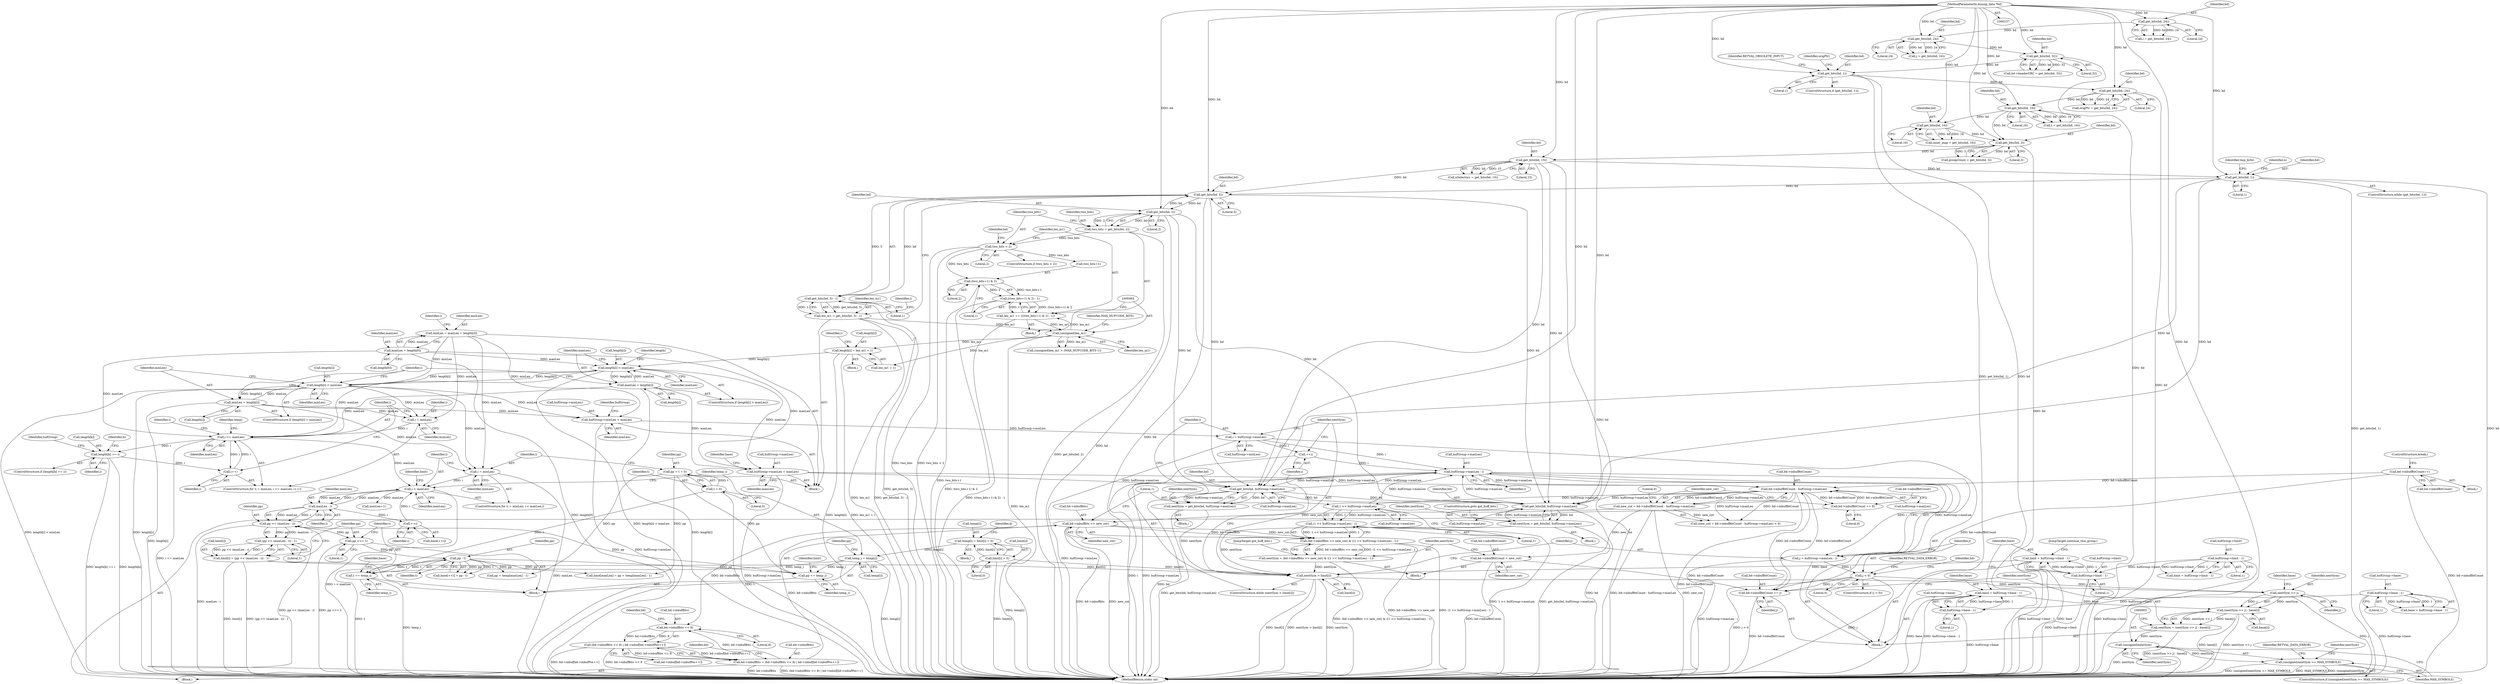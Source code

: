 digraph "0_busybox_0402cb32df015d9372578e3db27db47b33d5c7b0@pointer" {
"1000893" [label="(Call,(nextSym >> j) - base[i])"];
"1000894" [label="(Call,nextSym >> j)"];
"1000866" [label="(Call,nextSym > limit[i])"];
"1000799" [label="(Call,nextSym = get_bits(bd, hufGroup->maxLen))"];
"1000801" [label="(Call,get_bits(bd, hufGroup->maxLen))"];
"1000445" [label="(Call,get_bits(bd, 5))"];
"1000381" [label="(Call,get_bits(bd, 1))"];
"1000357" [label="(Call,get_bits(bd, 15))"];
"1000328" [label="(Call,get_bits(bd, 3))"];
"1000274" [label="(Call,get_bits(bd, 16))"];
"1000255" [label="(Call,get_bits(bd, 24))"];
"1000248" [label="(Call,get_bits(bd, 1))"];
"1000224" [label="(Call,get_bits(bd, 32))"];
"1000217" [label="(Call,get_bits(bd, 24))"];
"1000212" [label="(Call,get_bits(bd, 24))"];
"1000158" [label="(MethodParameterIn,bunzip_data *bd)"];
"1000289" [label="(Call,get_bits(bd, 16))"];
"1000474" [label="(Call,get_bits(bd, 2))"];
"1000855" [label="(Call,get_bits(bd, hufGroup->maxLen))"];
"1000555" [label="(Call,hufGroup->maxLen = maxLen)"];
"1000521" [label="(Call,length[i] > maxLen)"];
"1000496" [label="(Call,length[i] = len_m1 + 1)"];
"1000464" [label="(Call,(unsigned)len_m1)"];
"1000442" [label="(Call,len_m1 = get_bits(bd, 5) - 1)"];
"1000444" [label="(Call,get_bits(bd, 5) - 1)"];
"1000487" [label="(Call,len_m1 += (((two_bits+1) & 2) - 1))"];
"1000489" [label="(Call,((two_bits+1) & 2) - 1)"];
"1000490" [label="(Call,(two_bits+1) & 2)"];
"1000478" [label="(Call,two_bits < 2)"];
"1000472" [label="(Call,two_bits = get_bits(bd, 2))"];
"1000533" [label="(Call,length[i] < minLen)"];
"1000538" [label="(Call,minLen = length[i])"];
"1000503" [label="(Call,minLen = maxLen = length[0])"];
"1000505" [label="(Call,maxLen = length[0])"];
"1000526" [label="(Call,maxLen = length[i])"];
"1000875" [label="(Call,hufGroup->maxLen - i)"];
"1000844" [label="(Call,1 << hufGroup->maxLen)"];
"1000781" [label="(Call,bd->inbufBitCount - hufGroup->maxLen)"];
"1000482" [label="(Call,bd->inbufBitCount++)"];
"1000886" [label="(Call,bd->inbufBitCount += j)"];
"1000881" [label="(Call,j < 0)"];
"1000873" [label="(Call,j = hufGroup->maxLen - i)"];
"1000830" [label="(Call,bd->inbufBitCount = new_cnt)"];
"1000779" [label="(Call,new_cnt = bd->inbufBitCount - hufGroup->maxLen)"];
"1000825" [label="(Call,bd->inbufBitCount += 8)"];
"1000871" [label="(Call,++i)"];
"1000860" [label="(Call,i = hufGroup->minLen)"];
"1000550" [label="(Call,hufGroup->minLen = minLen)"];
"1000853" [label="(Call,nextSym = get_bits(bd, hufGroup->maxLen))"];
"1000835" [label="(Call,nextSym = (bd->inbufBits >> new_cnt) & ((1 << hufGroup->maxLen) - 1))"];
"1000837" [label="(Call,(bd->inbufBits >> new_cnt) & ((1 << hufGroup->maxLen) - 1))"];
"1000838" [label="(Call,bd->inbufBits >> new_cnt)"];
"1000807" [label="(Call,bd->inbufBits = (bd->inbufBits << 8) | bd->inbuf[bd->inbufPos++])"];
"1000811" [label="(Call,(bd->inbufBits << 8) | bd->inbuf[bd->inbufPos++])"];
"1000812" [label="(Call,bd->inbufBits << 8)"];
"1000843" [label="(Call,(1 << hufGroup->maxLen) - 1)"];
"1000765" [label="(Call,limit = hufGroup->limit - 1)"];
"1000767" [label="(Call,hufGroup->limit - 1)"];
"1000569" [label="(Call,hufGroup->limit - 1)"];
"1000657" [label="(Call,limit[i] = (pp << (maxLen - i)) - 1)"];
"1000661" [label="(Call,(pp << (maxLen - i)) - 1)"];
"1000662" [label="(Call,pp << (maxLen - i))"];
"1000654" [label="(Call,pp += temp_i)"];
"1000649" [label="(Call,temp_i = temp[i])"];
"1000588" [label="(Call,temp[i] = limit[i] = 0)"];
"1000592" [label="(Call,limit[i] = 0)"];
"1000679" [label="(Call,pp - t)"];
"1000668" [label="(Call,pp <<= 1)"];
"1000671" [label="(Call,t += temp_i)"];
"1000637" [label="(Call,t = 0)"];
"1000635" [label="(Call,pp = t = 0)"];
"1000664" [label="(Call,maxLen - i)"];
"1000644" [label="(Call,i < maxLen)"];
"1000677" [label="(Call,++i)"];
"1000641" [label="(Call,i = minLen)"];
"1000581" [label="(Call,i <= maxLen)"];
"1000578" [label="(Call,i = minLen)"];
"1000584" [label="(Call,i++)"];
"1000607" [label="(Call,length[k] == i)"];
"1000758" [label="(Call,base = hufGroup->base - 1)"];
"1000760" [label="(Call,hufGroup->base - 1)"];
"1000562" [label="(Call,hufGroup->base - 1)"];
"1000891" [label="(Call,nextSym = (nextSym >> j) - base[i])"];
"1000902" [label="(Call,(unsigned)nextSym)"];
"1000901" [label="(Call,(unsigned)nextSym >= MAX_SYMBOLS)"];
"1000641" [label="(Call,i = minLen)"];
"1000381" [label="(Call,get_bits(bd, 1))"];
"1000500" [label="(Call,len_m1 + 1)"];
"1000484" [label="(Identifier,bd)"];
"1000249" [label="(Identifier,bd)"];
"1000883" [label="(Literal,0)"];
"1000811" [label="(Call,(bd->inbufBits << 8) | bd->inbuf[bd->inbufPos++])"];
"1000778" [label="(Call,(new_cnt = bd->inbufBitCount - hufGroup->maxLen) < 0)"];
"1000272" [label="(Call,t = get_bits(bd, 16))"];
"1000767" [label="(Call,hufGroup->limit - 1)"];
"1000640" [label="(ControlStructure,for (i = minLen; i < maxLen;))"];
"1000900" [label="(ControlStructure,if ((unsigned)nextSym >= MAX_SYMBOLS))"];
"1000481" [label="(Block,)"];
"1000607" [label="(Call,length[k] == i)"];
"1000468" [label="(Identifier,MAX_HUFCODE_BITS)"];
"1000566" [label="(Literal,1)"];
"1000637" [label="(Call,t = 0)"];
"1000330" [label="(Literal,3)"];
"1000570" [label="(Call,hufGroup->limit)"];
"1000902" [label="(Call,(unsigned)nextSym)"];
"1000839" [label="(Call,bd->inbufBits)"];
"1000909" [label="(Identifier,nextSym)"];
"1000472" [label="(Call,two_bits = get_bits(bd, 2))"];
"1000845" [label="(Literal,1)"];
"1000672" [label="(Identifier,t)"];
"1000447" [label="(Literal,5)"];
"1000865" [label="(ControlStructure,while (nextSym > limit[i]))"];
"1000800" [label="(Identifier,nextSym)"];
"1000497" [label="(Call,length[i])"];
"1000478" [label="(Call,two_bits < 2)"];
"1000879" [label="(Identifier,i)"];
"1000782" [label="(Call,bd->inbufBitCount)"];
"1000812" [label="(Call,bd->inbufBits << 8)"];
"1000813" [label="(Call,bd->inbufBits)"];
"1000759" [label="(Identifier,base)"];
"1000875" [label="(Call,hufGroup->maxLen - i)"];
"1000257" [label="(Literal,24)"];
"1000785" [label="(Call,hufGroup->maxLen)"];
"1000886" [label="(Call,bd->inbufBitCount += j)"];
"1000850" [label="(JumpTarget,got_huff_bits:)"];
"1000658" [label="(Call,limit[i])"];
"1000458" [label="(Block,)"];
"1000880" [label="(ControlStructure,if (j < 0))"];
"1000861" [label="(Identifier,i)"];
"1000638" [label="(Identifier,t)"];
"1000394" [label="(Identifier,tmp_byte)"];
"1000846" [label="(Call,hufGroup->maxLen)"];
"1000646" [label="(Identifier,maxLen)"];
"1000276" [label="(Literal,16)"];
"1000486" [label="(ControlStructure,break;)"];
"1000831" [label="(Call,bd->inbufBitCount)"];
"1000905" [label="(Identifier,MAX_SYMBOLS)"];
"1000644" [label="(Call,i < maxLen)"];
"1000567" [label="(Call,limit = hufGroup->limit - 1)"];
"1000605" [label="(Identifier,k)"];
"1000560" [label="(Call,base = hufGroup->base - 1)"];
"1000212" [label="(Call,get_bits(bd, 24))"];
"1000328" [label="(Call,get_bits(bd, 3))"];
"1000586" [label="(Block,)"];
"1000217" [label="(Call,get_bits(bd, 24))"];
"1000668" [label="(Call,pp <<= 1)"];
"1000867" [label="(Identifier,nextSym)"];
"1000488" [label="(Identifier,len_m1)"];
"1000789" [label="(Block,)"];
"1000551" [label="(Call,hufGroup->minLen)"];
"1000684" [label="(Identifier,limit)"];
"1000696" [label="(Call,maxLen+1)"];
"1000615" [label="(Identifier,hufGroup)"];
"1000808" [label="(Call,bd->inbufBits)"];
"1000477" [label="(ControlStructure,if (two_bits < 2))"];
"1000213" [label="(Identifier,bd)"];
"1000825" [label="(Call,bd->inbufBitCount += 8)"];
"1000872" [label="(Identifier,i)"];
"1000579" [label="(Identifier,i)"];
"1000210" [label="(Call,i = get_bits(bd, 24))"];
"1000868" [label="(Call,limit[i])"];
"1000581" [label="(Call,i <= maxLen)"];
"1000893" [label="(Call,(nextSym >> j) - base[i])"];
"1000760" [label="(Call,hufGroup->base - 1)"];
"1000226" [label="(Literal,32)"];
"1000578" [label="(Call,i = minLen)"];
"1000661" [label="(Call,(pp << (maxLen - i)) - 1)"];
"1000555" [label="(Call,hufGroup->maxLen = maxLen)"];
"1000445" [label="(Call,get_bits(bd, 5))"];
"1000844" [label="(Call,1 << hufGroup->maxLen)"];
"1000779" [label="(Call,new_cnt = bd->inbufBitCount - hufGroup->maxLen)"];
"1000826" [label="(Call,bd->inbufBitCount)"];
"1000669" [label="(Identifier,pp)"];
"1000673" [label="(Identifier,temp_i)"];
"1000772" [label="(JumpTarget,continue_this_group:)"];
"1000520" [label="(ControlStructure,if (length[i] > maxLen))"];
"1000491" [label="(Call,two_bits+1)"];
"1000538" [label="(Call,minLen = length[i])"];
"1000674" [label="(Call,base[++i] = pp - t)"];
"1000650" [label="(Identifier,temp_i)"];
"1000891" [label="(Call,nextSym = (nextSym >> j) - base[i])"];
"1000838" [label="(Call,bd->inbufBits >> new_cnt)"];
"1000219" [label="(Literal,24)"];
"1000512" [label="(Identifier,i)"];
"1000801" [label="(Call,get_bits(bd, hufGroup->maxLen))"];
"1000657" [label="(Call,limit[i] = (pp << (maxLen - i)) - 1)"];
"1000275" [label="(Identifier,bd)"];
"1000670" [label="(Literal,1)"];
"1000475" [label="(Identifier,bd)"];
"1000252" [label="(Identifier,RETVAL_OBSOLETE_INPUT)"];
"1000274" [label="(Call,get_bits(bd, 16))"];
"1000442" [label="(Call,len_m1 = get_bits(bd, 5) - 1)"];
"1000608" [label="(Call,length[k])"];
"1000764" [label="(Literal,1)"];
"1000557" [label="(Identifier,hufGroup)"];
"1000798" [label="(Block,)"];
"1000220" [label="(Call,bd->headerCRC = get_bits(bd, 32))"];
"1000532" [label="(ControlStructure,if (length[i] < minLen))"];
"1000473" [label="(Identifier,two_bits)"];
"1000768" [label="(Call,hufGroup->limit)"];
"1000639" [label="(Literal,0)"];
"1000489" [label="(Call,((two_bits+1) & 2) - 1)"];
"1000827" [label="(Identifier,bd)"];
"1000582" [label="(Identifier,i)"];
"1000158" [label="(MethodParameterIn,bunzip_data *bd)"];
"1000463" [label="(Call,(unsigned)len_m1 > (MAX_HUFCODE_BITS-1))"];
"1000678" [label="(Identifier,i)"];
"1000214" [label="(Literal,24)"];
"1000662" [label="(Call,pp << (maxLen - i))"];
"1000593" [label="(Call,limit[i])"];
"1000474" [label="(Call,get_bits(bd, 2))"];
"1000255" [label="(Call,get_bits(bd, 24))"];
"1000256" [label="(Identifier,bd)"];
"1000802" [label="(Identifier,bd)"];
"1000460" [label="(Block,)"];
"1000771" [label="(Literal,1)"];
"1000250" [label="(Literal,1)"];
"1000507" [label="(Call,length[0])"];
"1000735" [label="(Block,)"];
"1000682" [label="(Call,limit[maxLen] = pp + temp[maxLen] - 1)"];
"1000666" [label="(Identifier,i)"];
"1000503" [label="(Call,minLen = maxLen = length[0])"];
"1000550" [label="(Call,hufGroup->minLen = minLen)"];
"1000775" [label="(Block,)"];
"1000885" [label="(Identifier,RETVAL_DATA_ERROR)"];
"1000834" [label="(Identifier,new_cnt)"];
"1000569" [label="(Call,hufGroup->limit - 1)"];
"1000635" [label="(Call,pp = t = 0)"];
"1000584" [label="(Call,i++)"];
"1000896" [label="(Identifier,j)"];
"1000483" [label="(Call,bd->inbufBitCount)"];
"1000654" [label="(Call,pp += temp_i)"];
"1000882" [label="(Identifier,j)"];
"1000656" [label="(Identifier,temp_i)"];
"1000781" [label="(Call,bd->inbufBitCount - hufGroup->maxLen)"];
"1000856" [label="(Identifier,bd)"];
"1000457" [label="(Identifier,i)"];
"1000563" [label="(Call,hufGroup->base)"];
"1000904" [label="(Identifier,nextSym)"];
"1000554" [label="(Identifier,minLen)"];
"1000583" [label="(Identifier,maxLen)"];
"1000537" [label="(Identifier,minLen)"];
"1000443" [label="(Identifier,len_m1)"];
"1001173" [label="(MethodReturn,static int)"];
"1000539" [label="(Identifier,minLen)"];
"1000387" [label="(Identifier,n)"];
"1000853" [label="(Call,nextSym = get_bits(bd, hufGroup->maxLen))"];
"1000504" [label="(Identifier,minLen)"];
"1000860" [label="(Call,i = hufGroup->minLen)"];
"1000843" [label="(Call,(1 << hufGroup->maxLen) - 1)"];
"1000829" [label="(Literal,8)"];
"1000559" [label="(Identifier,maxLen)"];
"1000466" [label="(Identifier,len_m1)"];
"1000873" [label="(Call,j = hufGroup->maxLen - i)"];
"1000253" [label="(Call,origPtr = get_bits(bd, 24))"];
"1000888" [label="(Identifier,bd)"];
"1000464" [label="(Call,(unsigned)len_m1)"];
"1000254" [label="(Identifier,origPtr)"];
"1000671" [label="(Call,t += temp_i)"];
"1000835" [label="(Call,nextSym = (bd->inbufBits >> new_cnt) & ((1 << hufGroup->maxLen) - 1))"];
"1000837" [label="(Call,(bd->inbufBits >> new_cnt) & ((1 << hufGroup->maxLen) - 1))"];
"1000383" [label="(Literal,1)"];
"1000898" [label="(Identifier,base)"];
"1000357" [label="(Call,get_bits(bd, 15))"];
"1000496" [label="(Call,length[i] = len_m1 + 1)"];
"1000645" [label="(Identifier,i)"];
"1000577" [label="(ControlStructure,for (i = minLen; i <= maxLen; i++))"];
"1000522" [label="(Call,length[i])"];
"1000382" [label="(Identifier,bd)"];
"1000495" [label="(Literal,1)"];
"1000494" [label="(Literal,2)"];
"1000819" [label="(Identifier,bd)"];
"1000287" [label="(Call,inner_map = get_bits(bd, 16))"];
"1000580" [label="(Identifier,minLen)"];
"1000665" [label="(Identifier,maxLen)"];
"1000907" [label="(Identifier,RETVAL_DATA_ERROR)"];
"1000326" [label="(Call,groupCount = get_bits(bd, 3))"];
"1000758" [label="(Call,base = hufGroup->base - 1)"];
"1000479" [label="(Identifier,two_bits)"];
"1000659" [label="(Identifier,limit)"];
"1000780" [label="(Identifier,new_cnt)"];
"1000642" [label="(Identifier,i)"];
"1000225" [label="(Identifier,bd)"];
"1000766" [label="(Identifier,limit)"];
"1000329" [label="(Identifier,bd)"];
"1000248" [label="(Call,get_bits(bd, 1))"];
"1000585" [label="(Identifier,i)"];
"1000562" [label="(Call,hufGroup->base - 1)"];
"1000849" [label="(Literal,1)"];
"1000289" [label="(Call,get_bits(bd, 16))"];
"1000487" [label="(Call,len_m1 += (((two_bits+1) & 2) - 1))"];
"1000892" [label="(Identifier,nextSym)"];
"1000664" [label="(Call,maxLen - i)"];
"1000380" [label="(ControlStructure,while (get_bits(bd, 1)))"];
"1000679" [label="(Call,pp - t)"];
"1000611" [label="(Identifier,i)"];
"1000876" [label="(Call,hufGroup->maxLen)"];
"1000451" [label="(Identifier,i)"];
"1000506" [label="(Identifier,maxLen)"];
"1000866" [label="(Call,nextSym > limit[i])"];
"1000476" [label="(Literal,2)"];
"1000490" [label="(Call,(two_bits+1) & 2)"];
"1000852" [label="(Block,)"];
"1000291" [label="(Literal,16)"];
"1000816" [label="(Literal,8)"];
"1000533" [label="(Call,length[i] < minLen)"];
"1000556" [label="(Call,hufGroup->maxLen)"];
"1000446" [label="(Identifier,bd)"];
"1000588" [label="(Call,temp[i] = limit[i] = 0)"];
"1000480" [label="(Literal,2)"];
"1000590" [label="(Identifier,temp)"];
"1000680" [label="(Identifier,pp)"];
"1000894" [label="(Call,nextSym >> j)"];
"1000526" [label="(Call,maxLen = length[i])"];
"1000681" [label="(Identifier,t)"];
"1000534" [label="(Call,length[i])"];
"1000895" [label="(Identifier,nextSym)"];
"1000855" [label="(Call,get_bits(bd, hufGroup->maxLen))"];
"1000871" [label="(Call,++i)"];
"1000667" [label="(Literal,1)"];
"1000528" [label="(Call,length[i])"];
"1000622" [label="(Identifier,i)"];
"1000359" [label="(Literal,15)"];
"1000518" [label="(Identifier,i)"];
"1000817" [label="(Call,bd->inbuf[bd->inbufPos++])"];
"1000881" [label="(Call,j < 0)"];
"1000527" [label="(Identifier,maxLen)"];
"1000874" [label="(Identifier,j)"];
"1000675" [label="(Call,base[++i])"];
"1000857" [label="(Call,hufGroup->maxLen)"];
"1000596" [label="(Literal,0)"];
"1000807" [label="(Call,bd->inbufBits = (bd->inbufBits << 8) | bd->inbuf[bd->inbufPos++])"];
"1000636" [label="(Identifier,pp)"];
"1000803" [label="(Call,hufGroup->maxLen)"];
"1000525" [label="(Identifier,maxLen)"];
"1000355" [label="(Call,nSelectors = get_bits(bd, 15))"];
"1000647" [label="(Block,)"];
"1000901" [label="(Call,(unsigned)nextSym >= MAX_SYMBOLS)"];
"1000655" [label="(Identifier,pp)"];
"1000290" [label="(Identifier,bd)"];
"1000606" [label="(ControlStructure,if (length[k] == i))"];
"1000651" [label="(Call,temp[i])"];
"1000573" [label="(Literal,1)"];
"1000663" [label="(Identifier,pp)"];
"1000589" [label="(Call,temp[i])"];
"1000806" [label="(ControlStructure,goto got_huff_bits;)"];
"1000448" [label="(Literal,1)"];
"1000788" [label="(Literal,0)"];
"1000643" [label="(Identifier,minLen)"];
"1000897" [label="(Call,base[i])"];
"1000862" [label="(Call,hufGroup->minLen)"];
"1000561" [label="(Identifier,base)"];
"1000540" [label="(Call,length[i])"];
"1000677" [label="(Call,++i)"];
"1000247" [label="(ControlStructure,if (get_bits(bd, 1)))"];
"1000521" [label="(Call,length[i] > maxLen)"];
"1000535" [label="(Identifier,length)"];
"1000842" [label="(Identifier,new_cnt)"];
"1000224" [label="(Call,get_bits(bd, 32))"];
"1000482" [label="(Call,bd->inbufBitCount++)"];
"1000799" [label="(Call,nextSym = get_bits(bd, hufGroup->maxLen))"];
"1000592" [label="(Call,limit[i] = 0)"];
"1000444" [label="(Call,get_bits(bd, 5) - 1)"];
"1000505" [label="(Call,maxLen = length[0])"];
"1000890" [label="(Identifier,j)"];
"1000599" [label="(Identifier,k)"];
"1000686" [label="(Call,pp + temp[maxLen] - 1)"];
"1000676" [label="(Identifier,base)"];
"1000830" [label="(Call,bd->inbufBitCount = new_cnt)"];
"1000218" [label="(Identifier,bd)"];
"1000435" [label="(Block,)"];
"1000761" [label="(Call,hufGroup->base)"];
"1000836" [label="(Identifier,nextSym)"];
"1000765" [label="(Call,limit = hufGroup->limit - 1)"];
"1000649" [label="(Call,temp_i = temp[i])"];
"1000358" [label="(Identifier,bd)"];
"1000887" [label="(Call,bd->inbufBitCount)"];
"1000215" [label="(Call,j = get_bits(bd, 24))"];
"1000854" [label="(Identifier,nextSym)"];
"1000893" -> "1000891"  [label="AST: "];
"1000893" -> "1000897"  [label="CFG: "];
"1000894" -> "1000893"  [label="AST: "];
"1000897" -> "1000893"  [label="AST: "];
"1000891" -> "1000893"  [label="CFG: "];
"1000893" -> "1001173"  [label="DDG: base[i]"];
"1000893" -> "1001173"  [label="DDG: nextSym >> j"];
"1000893" -> "1000891"  [label="DDG: nextSym >> j"];
"1000893" -> "1000891"  [label="DDG: base[i]"];
"1000894" -> "1000893"  [label="DDG: nextSym"];
"1000894" -> "1000893"  [label="DDG: j"];
"1000758" -> "1000893"  [label="DDG: base"];
"1000894" -> "1000896"  [label="CFG: "];
"1000895" -> "1000894"  [label="AST: "];
"1000896" -> "1000894"  [label="AST: "];
"1000898" -> "1000894"  [label="CFG: "];
"1000894" -> "1001173"  [label="DDG: j"];
"1000866" -> "1000894"  [label="DDG: nextSym"];
"1000881" -> "1000894"  [label="DDG: j"];
"1000866" -> "1000865"  [label="AST: "];
"1000866" -> "1000868"  [label="CFG: "];
"1000867" -> "1000866"  [label="AST: "];
"1000868" -> "1000866"  [label="AST: "];
"1000872" -> "1000866"  [label="CFG: "];
"1000874" -> "1000866"  [label="CFG: "];
"1000866" -> "1001173"  [label="DDG: nextSym > limit[i]"];
"1000866" -> "1001173"  [label="DDG: nextSym"];
"1000866" -> "1001173"  [label="DDG: limit[i]"];
"1000799" -> "1000866"  [label="DDG: nextSym"];
"1000853" -> "1000866"  [label="DDG: nextSym"];
"1000835" -> "1000866"  [label="DDG: nextSym"];
"1000765" -> "1000866"  [label="DDG: limit"];
"1000657" -> "1000866"  [label="DDG: limit[i]"];
"1000592" -> "1000866"  [label="DDG: limit[i]"];
"1000799" -> "1000798"  [label="AST: "];
"1000799" -> "1000801"  [label="CFG: "];
"1000800" -> "1000799"  [label="AST: "];
"1000801" -> "1000799"  [label="AST: "];
"1000806" -> "1000799"  [label="CFG: "];
"1000799" -> "1001173"  [label="DDG: get_bits(bd, hufGroup->maxLen)"];
"1000801" -> "1000799"  [label="DDG: bd"];
"1000801" -> "1000799"  [label="DDG: hufGroup->maxLen"];
"1000801" -> "1000803"  [label="CFG: "];
"1000802" -> "1000801"  [label="AST: "];
"1000803" -> "1000801"  [label="AST: "];
"1000801" -> "1001173"  [label="DDG: bd"];
"1000445" -> "1000801"  [label="DDG: bd"];
"1000381" -> "1000801"  [label="DDG: bd"];
"1000855" -> "1000801"  [label="DDG: bd"];
"1000474" -> "1000801"  [label="DDG: bd"];
"1000357" -> "1000801"  [label="DDG: bd"];
"1000158" -> "1000801"  [label="DDG: bd"];
"1000781" -> "1000801"  [label="DDG: hufGroup->maxLen"];
"1000801" -> "1000855"  [label="DDG: bd"];
"1000801" -> "1000875"  [label="DDG: hufGroup->maxLen"];
"1000445" -> "1000444"  [label="AST: "];
"1000445" -> "1000447"  [label="CFG: "];
"1000446" -> "1000445"  [label="AST: "];
"1000447" -> "1000445"  [label="AST: "];
"1000448" -> "1000445"  [label="CFG: "];
"1000445" -> "1001173"  [label="DDG: bd"];
"1000445" -> "1000444"  [label="DDG: bd"];
"1000445" -> "1000444"  [label="DDG: 5"];
"1000381" -> "1000445"  [label="DDG: bd"];
"1000474" -> "1000445"  [label="DDG: bd"];
"1000357" -> "1000445"  [label="DDG: bd"];
"1000158" -> "1000445"  [label="DDG: bd"];
"1000445" -> "1000474"  [label="DDG: bd"];
"1000445" -> "1000855"  [label="DDG: bd"];
"1000381" -> "1000380"  [label="AST: "];
"1000381" -> "1000383"  [label="CFG: "];
"1000382" -> "1000381"  [label="AST: "];
"1000383" -> "1000381"  [label="AST: "];
"1000387" -> "1000381"  [label="CFG: "];
"1000394" -> "1000381"  [label="CFG: "];
"1000381" -> "1001173"  [label="DDG: bd"];
"1000381" -> "1001173"  [label="DDG: get_bits(bd, 1)"];
"1000357" -> "1000381"  [label="DDG: bd"];
"1000158" -> "1000381"  [label="DDG: bd"];
"1000381" -> "1000855"  [label="DDG: bd"];
"1000357" -> "1000355"  [label="AST: "];
"1000357" -> "1000359"  [label="CFG: "];
"1000358" -> "1000357"  [label="AST: "];
"1000359" -> "1000357"  [label="AST: "];
"1000355" -> "1000357"  [label="CFG: "];
"1000357" -> "1001173"  [label="DDG: bd"];
"1000357" -> "1000355"  [label="DDG: bd"];
"1000357" -> "1000355"  [label="DDG: 15"];
"1000328" -> "1000357"  [label="DDG: bd"];
"1000158" -> "1000357"  [label="DDG: bd"];
"1000357" -> "1000855"  [label="DDG: bd"];
"1000328" -> "1000326"  [label="AST: "];
"1000328" -> "1000330"  [label="CFG: "];
"1000329" -> "1000328"  [label="AST: "];
"1000330" -> "1000328"  [label="AST: "];
"1000326" -> "1000328"  [label="CFG: "];
"1000328" -> "1001173"  [label="DDG: bd"];
"1000328" -> "1000326"  [label="DDG: bd"];
"1000328" -> "1000326"  [label="DDG: 3"];
"1000274" -> "1000328"  [label="DDG: bd"];
"1000289" -> "1000328"  [label="DDG: bd"];
"1000158" -> "1000328"  [label="DDG: bd"];
"1000274" -> "1000272"  [label="AST: "];
"1000274" -> "1000276"  [label="CFG: "];
"1000275" -> "1000274"  [label="AST: "];
"1000276" -> "1000274"  [label="AST: "];
"1000272" -> "1000274"  [label="CFG: "];
"1000274" -> "1000272"  [label="DDG: bd"];
"1000274" -> "1000272"  [label="DDG: 16"];
"1000255" -> "1000274"  [label="DDG: bd"];
"1000158" -> "1000274"  [label="DDG: bd"];
"1000274" -> "1000289"  [label="DDG: bd"];
"1000255" -> "1000253"  [label="AST: "];
"1000255" -> "1000257"  [label="CFG: "];
"1000256" -> "1000255"  [label="AST: "];
"1000257" -> "1000255"  [label="AST: "];
"1000253" -> "1000255"  [label="CFG: "];
"1000255" -> "1001173"  [label="DDG: bd"];
"1000255" -> "1000253"  [label="DDG: bd"];
"1000255" -> "1000253"  [label="DDG: 24"];
"1000248" -> "1000255"  [label="DDG: bd"];
"1000158" -> "1000255"  [label="DDG: bd"];
"1000248" -> "1000247"  [label="AST: "];
"1000248" -> "1000250"  [label="CFG: "];
"1000249" -> "1000248"  [label="AST: "];
"1000250" -> "1000248"  [label="AST: "];
"1000252" -> "1000248"  [label="CFG: "];
"1000254" -> "1000248"  [label="CFG: "];
"1000248" -> "1001173"  [label="DDG: get_bits(bd, 1)"];
"1000248" -> "1001173"  [label="DDG: bd"];
"1000224" -> "1000248"  [label="DDG: bd"];
"1000158" -> "1000248"  [label="DDG: bd"];
"1000224" -> "1000220"  [label="AST: "];
"1000224" -> "1000226"  [label="CFG: "];
"1000225" -> "1000224"  [label="AST: "];
"1000226" -> "1000224"  [label="AST: "];
"1000220" -> "1000224"  [label="CFG: "];
"1000224" -> "1001173"  [label="DDG: bd"];
"1000224" -> "1000220"  [label="DDG: bd"];
"1000224" -> "1000220"  [label="DDG: 32"];
"1000217" -> "1000224"  [label="DDG: bd"];
"1000158" -> "1000224"  [label="DDG: bd"];
"1000217" -> "1000215"  [label="AST: "];
"1000217" -> "1000219"  [label="CFG: "];
"1000218" -> "1000217"  [label="AST: "];
"1000219" -> "1000217"  [label="AST: "];
"1000215" -> "1000217"  [label="CFG: "];
"1000217" -> "1000215"  [label="DDG: bd"];
"1000217" -> "1000215"  [label="DDG: 24"];
"1000212" -> "1000217"  [label="DDG: bd"];
"1000158" -> "1000217"  [label="DDG: bd"];
"1000212" -> "1000210"  [label="AST: "];
"1000212" -> "1000214"  [label="CFG: "];
"1000213" -> "1000212"  [label="AST: "];
"1000214" -> "1000212"  [label="AST: "];
"1000210" -> "1000212"  [label="CFG: "];
"1000212" -> "1000210"  [label="DDG: bd"];
"1000212" -> "1000210"  [label="DDG: 24"];
"1000158" -> "1000212"  [label="DDG: bd"];
"1000158" -> "1000157"  [label="AST: "];
"1000158" -> "1001173"  [label="DDG: bd"];
"1000158" -> "1000289"  [label="DDG: bd"];
"1000158" -> "1000474"  [label="DDG: bd"];
"1000158" -> "1000855"  [label="DDG: bd"];
"1000289" -> "1000287"  [label="AST: "];
"1000289" -> "1000291"  [label="CFG: "];
"1000290" -> "1000289"  [label="AST: "];
"1000291" -> "1000289"  [label="AST: "];
"1000287" -> "1000289"  [label="CFG: "];
"1000289" -> "1000287"  [label="DDG: bd"];
"1000289" -> "1000287"  [label="DDG: 16"];
"1000474" -> "1000472"  [label="AST: "];
"1000474" -> "1000476"  [label="CFG: "];
"1000475" -> "1000474"  [label="AST: "];
"1000476" -> "1000474"  [label="AST: "];
"1000472" -> "1000474"  [label="CFG: "];
"1000474" -> "1001173"  [label="DDG: bd"];
"1000474" -> "1000472"  [label="DDG: bd"];
"1000474" -> "1000472"  [label="DDG: 2"];
"1000474" -> "1000855"  [label="DDG: bd"];
"1000855" -> "1000853"  [label="AST: "];
"1000855" -> "1000857"  [label="CFG: "];
"1000856" -> "1000855"  [label="AST: "];
"1000857" -> "1000855"  [label="AST: "];
"1000853" -> "1000855"  [label="CFG: "];
"1000855" -> "1001173"  [label="DDG: bd"];
"1000855" -> "1000853"  [label="DDG: bd"];
"1000855" -> "1000853"  [label="DDG: hufGroup->maxLen"];
"1000555" -> "1000855"  [label="DDG: hufGroup->maxLen"];
"1000875" -> "1000855"  [label="DDG: hufGroup->maxLen"];
"1000855" -> "1000875"  [label="DDG: hufGroup->maxLen"];
"1000555" -> "1000435"  [label="AST: "];
"1000555" -> "1000559"  [label="CFG: "];
"1000556" -> "1000555"  [label="AST: "];
"1000559" -> "1000555"  [label="AST: "];
"1000561" -> "1000555"  [label="CFG: "];
"1000555" -> "1001173"  [label="DDG: hufGroup->maxLen"];
"1000521" -> "1000555"  [label="DDG: maxLen"];
"1000505" -> "1000555"  [label="DDG: maxLen"];
"1000526" -> "1000555"  [label="DDG: maxLen"];
"1000555" -> "1000781"  [label="DDG: hufGroup->maxLen"];
"1000521" -> "1000520"  [label="AST: "];
"1000521" -> "1000525"  [label="CFG: "];
"1000522" -> "1000521"  [label="AST: "];
"1000525" -> "1000521"  [label="AST: "];
"1000527" -> "1000521"  [label="CFG: "];
"1000535" -> "1000521"  [label="CFG: "];
"1000521" -> "1001173"  [label="DDG: length[i] > maxLen"];
"1000496" -> "1000521"  [label="DDG: length[i]"];
"1000533" -> "1000521"  [label="DDG: length[i]"];
"1000505" -> "1000521"  [label="DDG: maxLen"];
"1000526" -> "1000521"  [label="DDG: maxLen"];
"1000521" -> "1000526"  [label="DDG: length[i]"];
"1000521" -> "1000533"  [label="DDG: length[i]"];
"1000521" -> "1000581"  [label="DDG: maxLen"];
"1000496" -> "1000458"  [label="AST: "];
"1000496" -> "1000500"  [label="CFG: "];
"1000497" -> "1000496"  [label="AST: "];
"1000500" -> "1000496"  [label="AST: "];
"1000457" -> "1000496"  [label="CFG: "];
"1000496" -> "1001173"  [label="DDG: length[i]"];
"1000496" -> "1001173"  [label="DDG: len_m1 + 1"];
"1000464" -> "1000496"  [label="DDG: len_m1"];
"1000464" -> "1000463"  [label="AST: "];
"1000464" -> "1000466"  [label="CFG: "];
"1000465" -> "1000464"  [label="AST: "];
"1000466" -> "1000464"  [label="AST: "];
"1000468" -> "1000464"  [label="CFG: "];
"1000464" -> "1001173"  [label="DDG: len_m1"];
"1000464" -> "1000463"  [label="DDG: len_m1"];
"1000442" -> "1000464"  [label="DDG: len_m1"];
"1000487" -> "1000464"  [label="DDG: len_m1"];
"1000464" -> "1000487"  [label="DDG: len_m1"];
"1000464" -> "1000500"  [label="DDG: len_m1"];
"1000442" -> "1000435"  [label="AST: "];
"1000442" -> "1000444"  [label="CFG: "];
"1000443" -> "1000442"  [label="AST: "];
"1000444" -> "1000442"  [label="AST: "];
"1000451" -> "1000442"  [label="CFG: "];
"1000442" -> "1001173"  [label="DDG: len_m1"];
"1000442" -> "1001173"  [label="DDG: get_bits(bd, 5) - 1"];
"1000444" -> "1000442"  [label="DDG: get_bits(bd, 5)"];
"1000444" -> "1000442"  [label="DDG: 1"];
"1000444" -> "1000448"  [label="CFG: "];
"1000448" -> "1000444"  [label="AST: "];
"1000444" -> "1001173"  [label="DDG: get_bits(bd, 5)"];
"1000487" -> "1000460"  [label="AST: "];
"1000487" -> "1000489"  [label="CFG: "];
"1000488" -> "1000487"  [label="AST: "];
"1000489" -> "1000487"  [label="AST: "];
"1000465" -> "1000487"  [label="CFG: "];
"1000487" -> "1001173"  [label="DDG: ((two_bits+1) & 2) - 1"];
"1000489" -> "1000487"  [label="DDG: (two_bits+1) & 2"];
"1000489" -> "1000487"  [label="DDG: 1"];
"1000489" -> "1000495"  [label="CFG: "];
"1000490" -> "1000489"  [label="AST: "];
"1000495" -> "1000489"  [label="AST: "];
"1000489" -> "1001173"  [label="DDG: (two_bits+1) & 2"];
"1000490" -> "1000489"  [label="DDG: two_bits+1"];
"1000490" -> "1000489"  [label="DDG: 2"];
"1000490" -> "1000494"  [label="CFG: "];
"1000491" -> "1000490"  [label="AST: "];
"1000494" -> "1000490"  [label="AST: "];
"1000495" -> "1000490"  [label="CFG: "];
"1000490" -> "1001173"  [label="DDG: two_bits+1"];
"1000478" -> "1000490"  [label="DDG: two_bits"];
"1000478" -> "1000477"  [label="AST: "];
"1000478" -> "1000480"  [label="CFG: "];
"1000479" -> "1000478"  [label="AST: "];
"1000480" -> "1000478"  [label="AST: "];
"1000484" -> "1000478"  [label="CFG: "];
"1000488" -> "1000478"  [label="CFG: "];
"1000478" -> "1001173"  [label="DDG: two_bits"];
"1000478" -> "1001173"  [label="DDG: two_bits < 2"];
"1000472" -> "1000478"  [label="DDG: two_bits"];
"1000478" -> "1000491"  [label="DDG: two_bits"];
"1000472" -> "1000460"  [label="AST: "];
"1000473" -> "1000472"  [label="AST: "];
"1000479" -> "1000472"  [label="CFG: "];
"1000472" -> "1001173"  [label="DDG: get_bits(bd, 2)"];
"1000533" -> "1000532"  [label="AST: "];
"1000533" -> "1000537"  [label="CFG: "];
"1000534" -> "1000533"  [label="AST: "];
"1000537" -> "1000533"  [label="AST: "];
"1000539" -> "1000533"  [label="CFG: "];
"1000518" -> "1000533"  [label="CFG: "];
"1000533" -> "1001173"  [label="DDG: length[i] < minLen"];
"1000533" -> "1001173"  [label="DDG: length[i]"];
"1000538" -> "1000533"  [label="DDG: minLen"];
"1000503" -> "1000533"  [label="DDG: minLen"];
"1000533" -> "1000538"  [label="DDG: length[i]"];
"1000533" -> "1000550"  [label="DDG: minLen"];
"1000533" -> "1000578"  [label="DDG: minLen"];
"1000533" -> "1000641"  [label="DDG: minLen"];
"1000538" -> "1000532"  [label="AST: "];
"1000538" -> "1000540"  [label="CFG: "];
"1000539" -> "1000538"  [label="AST: "];
"1000540" -> "1000538"  [label="AST: "];
"1000518" -> "1000538"  [label="CFG: "];
"1000538" -> "1001173"  [label="DDG: length[i]"];
"1000538" -> "1000550"  [label="DDG: minLen"];
"1000538" -> "1000578"  [label="DDG: minLen"];
"1000538" -> "1000641"  [label="DDG: minLen"];
"1000503" -> "1000435"  [label="AST: "];
"1000503" -> "1000505"  [label="CFG: "];
"1000504" -> "1000503"  [label="AST: "];
"1000505" -> "1000503"  [label="AST: "];
"1000512" -> "1000503"  [label="CFG: "];
"1000505" -> "1000503"  [label="DDG: maxLen"];
"1000503" -> "1000550"  [label="DDG: minLen"];
"1000503" -> "1000578"  [label="DDG: minLen"];
"1000503" -> "1000641"  [label="DDG: minLen"];
"1000505" -> "1000507"  [label="CFG: "];
"1000506" -> "1000505"  [label="AST: "];
"1000507" -> "1000505"  [label="AST: "];
"1000505" -> "1001173"  [label="DDG: length[0]"];
"1000505" -> "1000581"  [label="DDG: maxLen"];
"1000526" -> "1000520"  [label="AST: "];
"1000526" -> "1000528"  [label="CFG: "];
"1000527" -> "1000526"  [label="AST: "];
"1000528" -> "1000526"  [label="AST: "];
"1000518" -> "1000526"  [label="CFG: "];
"1000526" -> "1001173"  [label="DDG: length[i]"];
"1000526" -> "1000581"  [label="DDG: maxLen"];
"1000875" -> "1000873"  [label="AST: "];
"1000875" -> "1000879"  [label="CFG: "];
"1000876" -> "1000875"  [label="AST: "];
"1000879" -> "1000875"  [label="AST: "];
"1000873" -> "1000875"  [label="CFG: "];
"1000875" -> "1001173"  [label="DDG: i"];
"1000875" -> "1001173"  [label="DDG: hufGroup->maxLen"];
"1000875" -> "1000781"  [label="DDG: hufGroup->maxLen"];
"1000875" -> "1000873"  [label="DDG: hufGroup->maxLen"];
"1000875" -> "1000873"  [label="DDG: i"];
"1000844" -> "1000875"  [label="DDG: hufGroup->maxLen"];
"1000871" -> "1000875"  [label="DDG: i"];
"1000860" -> "1000875"  [label="DDG: i"];
"1000844" -> "1000843"  [label="AST: "];
"1000844" -> "1000846"  [label="CFG: "];
"1000845" -> "1000844"  [label="AST: "];
"1000846" -> "1000844"  [label="AST: "];
"1000849" -> "1000844"  [label="CFG: "];
"1000844" -> "1000843"  [label="DDG: 1"];
"1000844" -> "1000843"  [label="DDG: hufGroup->maxLen"];
"1000781" -> "1000844"  [label="DDG: hufGroup->maxLen"];
"1000781" -> "1000779"  [label="AST: "];
"1000781" -> "1000785"  [label="CFG: "];
"1000782" -> "1000781"  [label="AST: "];
"1000785" -> "1000781"  [label="AST: "];
"1000779" -> "1000781"  [label="CFG: "];
"1000781" -> "1001173"  [label="DDG: bd->inbufBitCount"];
"1000781" -> "1000778"  [label="DDG: bd->inbufBitCount"];
"1000781" -> "1000778"  [label="DDG: hufGroup->maxLen"];
"1000781" -> "1000779"  [label="DDG: bd->inbufBitCount"];
"1000781" -> "1000779"  [label="DDG: hufGroup->maxLen"];
"1000482" -> "1000781"  [label="DDG: bd->inbufBitCount"];
"1000886" -> "1000781"  [label="DDG: bd->inbufBitCount"];
"1000825" -> "1000781"  [label="DDG: bd->inbufBitCount"];
"1000781" -> "1000825"  [label="DDG: bd->inbufBitCount"];
"1000781" -> "1000886"  [label="DDG: bd->inbufBitCount"];
"1000482" -> "1000481"  [label="AST: "];
"1000482" -> "1000483"  [label="CFG: "];
"1000483" -> "1000482"  [label="AST: "];
"1000486" -> "1000482"  [label="CFG: "];
"1000482" -> "1001173"  [label="DDG: bd->inbufBitCount"];
"1000482" -> "1000886"  [label="DDG: bd->inbufBitCount"];
"1000886" -> "1000735"  [label="AST: "];
"1000886" -> "1000890"  [label="CFG: "];
"1000887" -> "1000886"  [label="AST: "];
"1000890" -> "1000886"  [label="AST: "];
"1000892" -> "1000886"  [label="CFG: "];
"1000886" -> "1001173"  [label="DDG: bd->inbufBitCount"];
"1000881" -> "1000886"  [label="DDG: j"];
"1000830" -> "1000886"  [label="DDG: bd->inbufBitCount"];
"1000881" -> "1000880"  [label="AST: "];
"1000881" -> "1000883"  [label="CFG: "];
"1000882" -> "1000881"  [label="AST: "];
"1000883" -> "1000881"  [label="AST: "];
"1000885" -> "1000881"  [label="CFG: "];
"1000888" -> "1000881"  [label="CFG: "];
"1000881" -> "1001173"  [label="DDG: j < 0"];
"1000881" -> "1001173"  [label="DDG: j"];
"1000873" -> "1000881"  [label="DDG: j"];
"1000873" -> "1000735"  [label="AST: "];
"1000874" -> "1000873"  [label="AST: "];
"1000882" -> "1000873"  [label="CFG: "];
"1000873" -> "1001173"  [label="DDG: hufGroup->maxLen - i"];
"1000830" -> "1000775"  [label="AST: "];
"1000830" -> "1000834"  [label="CFG: "];
"1000831" -> "1000830"  [label="AST: "];
"1000834" -> "1000830"  [label="AST: "];
"1000836" -> "1000830"  [label="CFG: "];
"1000830" -> "1001173"  [label="DDG: bd->inbufBitCount"];
"1000779" -> "1000830"  [label="DDG: new_cnt"];
"1000779" -> "1000778"  [label="AST: "];
"1000780" -> "1000779"  [label="AST: "];
"1000788" -> "1000779"  [label="CFG: "];
"1000779" -> "1001173"  [label="DDG: new_cnt"];
"1000779" -> "1001173"  [label="DDG: bd->inbufBitCount - hufGroup->maxLen"];
"1000779" -> "1000778"  [label="DDG: new_cnt"];
"1000779" -> "1000838"  [label="DDG: new_cnt"];
"1000825" -> "1000789"  [label="AST: "];
"1000825" -> "1000829"  [label="CFG: "];
"1000826" -> "1000825"  [label="AST: "];
"1000829" -> "1000825"  [label="AST: "];
"1000780" -> "1000825"  [label="CFG: "];
"1000871" -> "1000865"  [label="AST: "];
"1000871" -> "1000872"  [label="CFG: "];
"1000872" -> "1000871"  [label="AST: "];
"1000867" -> "1000871"  [label="CFG: "];
"1000860" -> "1000871"  [label="DDG: i"];
"1000860" -> "1000735"  [label="AST: "];
"1000860" -> "1000862"  [label="CFG: "];
"1000861" -> "1000860"  [label="AST: "];
"1000862" -> "1000860"  [label="AST: "];
"1000867" -> "1000860"  [label="CFG: "];
"1000860" -> "1001173"  [label="DDG: hufGroup->minLen"];
"1000550" -> "1000860"  [label="DDG: hufGroup->minLen"];
"1000550" -> "1000435"  [label="AST: "];
"1000550" -> "1000554"  [label="CFG: "];
"1000551" -> "1000550"  [label="AST: "];
"1000554" -> "1000550"  [label="AST: "];
"1000557" -> "1000550"  [label="CFG: "];
"1000550" -> "1001173"  [label="DDG: hufGroup->minLen"];
"1000853" -> "1000852"  [label="AST: "];
"1000854" -> "1000853"  [label="AST: "];
"1000861" -> "1000853"  [label="CFG: "];
"1000853" -> "1001173"  [label="DDG: get_bits(bd, hufGroup->maxLen)"];
"1000835" -> "1000775"  [label="AST: "];
"1000835" -> "1000837"  [label="CFG: "];
"1000836" -> "1000835"  [label="AST: "];
"1000837" -> "1000835"  [label="AST: "];
"1000850" -> "1000835"  [label="CFG: "];
"1000835" -> "1001173"  [label="DDG: (bd->inbufBits >> new_cnt) & ((1 << hufGroup->maxLen) - 1)"];
"1000837" -> "1000835"  [label="DDG: bd->inbufBits >> new_cnt"];
"1000837" -> "1000835"  [label="DDG: (1 << hufGroup->maxLen) - 1"];
"1000837" -> "1000843"  [label="CFG: "];
"1000838" -> "1000837"  [label="AST: "];
"1000843" -> "1000837"  [label="AST: "];
"1000837" -> "1001173"  [label="DDG: bd->inbufBits >> new_cnt"];
"1000837" -> "1001173"  [label="DDG: (1 << hufGroup->maxLen) - 1"];
"1000838" -> "1000837"  [label="DDG: bd->inbufBits"];
"1000838" -> "1000837"  [label="DDG: new_cnt"];
"1000843" -> "1000837"  [label="DDG: 1 << hufGroup->maxLen"];
"1000843" -> "1000837"  [label="DDG: 1"];
"1000838" -> "1000842"  [label="CFG: "];
"1000839" -> "1000838"  [label="AST: "];
"1000842" -> "1000838"  [label="AST: "];
"1000845" -> "1000838"  [label="CFG: "];
"1000838" -> "1001173"  [label="DDG: new_cnt"];
"1000838" -> "1001173"  [label="DDG: bd->inbufBits"];
"1000838" -> "1000812"  [label="DDG: bd->inbufBits"];
"1000807" -> "1000838"  [label="DDG: bd->inbufBits"];
"1000807" -> "1000789"  [label="AST: "];
"1000807" -> "1000811"  [label="CFG: "];
"1000808" -> "1000807"  [label="AST: "];
"1000811" -> "1000807"  [label="AST: "];
"1000827" -> "1000807"  [label="CFG: "];
"1000807" -> "1001173"  [label="DDG: bd->inbufBits"];
"1000807" -> "1001173"  [label="DDG: (bd->inbufBits << 8) | bd->inbuf[bd->inbufPos++]"];
"1000811" -> "1000807"  [label="DDG: bd->inbufBits << 8"];
"1000811" -> "1000807"  [label="DDG: bd->inbuf[bd->inbufPos++]"];
"1000807" -> "1000812"  [label="DDG: bd->inbufBits"];
"1000811" -> "1000817"  [label="CFG: "];
"1000812" -> "1000811"  [label="AST: "];
"1000817" -> "1000811"  [label="AST: "];
"1000811" -> "1001173"  [label="DDG: bd->inbuf[bd->inbufPos++]"];
"1000811" -> "1001173"  [label="DDG: bd->inbufBits << 8"];
"1000812" -> "1000811"  [label="DDG: bd->inbufBits"];
"1000812" -> "1000811"  [label="DDG: 8"];
"1000812" -> "1000816"  [label="CFG: "];
"1000813" -> "1000812"  [label="AST: "];
"1000816" -> "1000812"  [label="AST: "];
"1000819" -> "1000812"  [label="CFG: "];
"1000843" -> "1000849"  [label="CFG: "];
"1000849" -> "1000843"  [label="AST: "];
"1000843" -> "1001173"  [label="DDG: 1 << hufGroup->maxLen"];
"1000765" -> "1000735"  [label="AST: "];
"1000765" -> "1000767"  [label="CFG: "];
"1000766" -> "1000765"  [label="AST: "];
"1000767" -> "1000765"  [label="AST: "];
"1000772" -> "1000765"  [label="CFG: "];
"1000765" -> "1001173"  [label="DDG: hufGroup->limit - 1"];
"1000765" -> "1001173"  [label="DDG: limit"];
"1000767" -> "1000765"  [label="DDG: hufGroup->limit"];
"1000767" -> "1000765"  [label="DDG: 1"];
"1000767" -> "1000771"  [label="CFG: "];
"1000768" -> "1000767"  [label="AST: "];
"1000771" -> "1000767"  [label="AST: "];
"1000767" -> "1001173"  [label="DDG: hufGroup->limit"];
"1000569" -> "1000767"  [label="DDG: hufGroup->limit"];
"1000569" -> "1000567"  [label="AST: "];
"1000569" -> "1000573"  [label="CFG: "];
"1000570" -> "1000569"  [label="AST: "];
"1000573" -> "1000569"  [label="AST: "];
"1000567" -> "1000569"  [label="CFG: "];
"1000569" -> "1001173"  [label="DDG: hufGroup->limit"];
"1000569" -> "1000567"  [label="DDG: hufGroup->limit"];
"1000569" -> "1000567"  [label="DDG: 1"];
"1000657" -> "1000647"  [label="AST: "];
"1000657" -> "1000661"  [label="CFG: "];
"1000658" -> "1000657"  [label="AST: "];
"1000661" -> "1000657"  [label="AST: "];
"1000669" -> "1000657"  [label="CFG: "];
"1000657" -> "1001173"  [label="DDG: (pp << (maxLen - i)) - 1"];
"1000657" -> "1001173"  [label="DDG: limit[i]"];
"1000661" -> "1000657"  [label="DDG: pp << (maxLen - i)"];
"1000661" -> "1000657"  [label="DDG: 1"];
"1000661" -> "1000667"  [label="CFG: "];
"1000662" -> "1000661"  [label="AST: "];
"1000667" -> "1000661"  [label="AST: "];
"1000661" -> "1001173"  [label="DDG: pp << (maxLen - i)"];
"1000662" -> "1000661"  [label="DDG: pp"];
"1000662" -> "1000661"  [label="DDG: maxLen - i"];
"1000662" -> "1000664"  [label="CFG: "];
"1000663" -> "1000662"  [label="AST: "];
"1000664" -> "1000662"  [label="AST: "];
"1000667" -> "1000662"  [label="CFG: "];
"1000662" -> "1001173"  [label="DDG: maxLen - i"];
"1000654" -> "1000662"  [label="DDG: pp"];
"1000664" -> "1000662"  [label="DDG: maxLen"];
"1000664" -> "1000662"  [label="DDG: i"];
"1000662" -> "1000668"  [label="DDG: pp"];
"1000654" -> "1000647"  [label="AST: "];
"1000654" -> "1000656"  [label="CFG: "];
"1000655" -> "1000654"  [label="AST: "];
"1000656" -> "1000654"  [label="AST: "];
"1000659" -> "1000654"  [label="CFG: "];
"1000649" -> "1000654"  [label="DDG: temp_i"];
"1000679" -> "1000654"  [label="DDG: pp"];
"1000635" -> "1000654"  [label="DDG: pp"];
"1000649" -> "1000647"  [label="AST: "];
"1000649" -> "1000651"  [label="CFG: "];
"1000650" -> "1000649"  [label="AST: "];
"1000651" -> "1000649"  [label="AST: "];
"1000655" -> "1000649"  [label="CFG: "];
"1000649" -> "1001173"  [label="DDG: temp[i]"];
"1000588" -> "1000649"  [label="DDG: temp[i]"];
"1000649" -> "1000671"  [label="DDG: temp_i"];
"1000588" -> "1000586"  [label="AST: "];
"1000588" -> "1000592"  [label="CFG: "];
"1000589" -> "1000588"  [label="AST: "];
"1000592" -> "1000588"  [label="AST: "];
"1000599" -> "1000588"  [label="CFG: "];
"1000588" -> "1001173"  [label="DDG: temp[i]"];
"1000592" -> "1000588"  [label="DDG: limit[i]"];
"1000592" -> "1000596"  [label="CFG: "];
"1000593" -> "1000592"  [label="AST: "];
"1000596" -> "1000592"  [label="AST: "];
"1000592" -> "1001173"  [label="DDG: limit[i]"];
"1000679" -> "1000674"  [label="AST: "];
"1000679" -> "1000681"  [label="CFG: "];
"1000680" -> "1000679"  [label="AST: "];
"1000681" -> "1000679"  [label="AST: "];
"1000674" -> "1000679"  [label="CFG: "];
"1000679" -> "1001173"  [label="DDG: t"];
"1000679" -> "1000671"  [label="DDG: t"];
"1000679" -> "1000674"  [label="DDG: pp"];
"1000679" -> "1000674"  [label="DDG: t"];
"1000668" -> "1000679"  [label="DDG: pp"];
"1000671" -> "1000679"  [label="DDG: t"];
"1000679" -> "1000682"  [label="DDG: pp"];
"1000679" -> "1000686"  [label="DDG: pp"];
"1000668" -> "1000647"  [label="AST: "];
"1000668" -> "1000670"  [label="CFG: "];
"1000669" -> "1000668"  [label="AST: "];
"1000670" -> "1000668"  [label="AST: "];
"1000672" -> "1000668"  [label="CFG: "];
"1000668" -> "1001173"  [label="DDG: pp <<= 1"];
"1000671" -> "1000647"  [label="AST: "];
"1000671" -> "1000673"  [label="CFG: "];
"1000672" -> "1000671"  [label="AST: "];
"1000673" -> "1000671"  [label="AST: "];
"1000676" -> "1000671"  [label="CFG: "];
"1000671" -> "1001173"  [label="DDG: temp_i"];
"1000637" -> "1000671"  [label="DDG: t"];
"1000637" -> "1000635"  [label="AST: "];
"1000637" -> "1000639"  [label="CFG: "];
"1000638" -> "1000637"  [label="AST: "];
"1000639" -> "1000637"  [label="AST: "];
"1000635" -> "1000637"  [label="CFG: "];
"1000637" -> "1001173"  [label="DDG: t"];
"1000637" -> "1000635"  [label="DDG: t"];
"1000635" -> "1000435"  [label="AST: "];
"1000636" -> "1000635"  [label="AST: "];
"1000642" -> "1000635"  [label="CFG: "];
"1000635" -> "1000682"  [label="DDG: pp"];
"1000635" -> "1000686"  [label="DDG: pp"];
"1000664" -> "1000666"  [label="CFG: "];
"1000665" -> "1000664"  [label="AST: "];
"1000666" -> "1000664"  [label="AST: "];
"1000664" -> "1000644"  [label="DDG: maxLen"];
"1000644" -> "1000664"  [label="DDG: maxLen"];
"1000644" -> "1000664"  [label="DDG: i"];
"1000664" -> "1000677"  [label="DDG: i"];
"1000644" -> "1000640"  [label="AST: "];
"1000644" -> "1000646"  [label="CFG: "];
"1000645" -> "1000644"  [label="AST: "];
"1000646" -> "1000644"  [label="AST: "];
"1000650" -> "1000644"  [label="CFG: "];
"1000684" -> "1000644"  [label="CFG: "];
"1000644" -> "1001173"  [label="DDG: i < maxLen"];
"1000677" -> "1000644"  [label="DDG: i"];
"1000641" -> "1000644"  [label="DDG: i"];
"1000581" -> "1000644"  [label="DDG: maxLen"];
"1000644" -> "1000696"  [label="DDG: maxLen"];
"1000677" -> "1000675"  [label="AST: "];
"1000677" -> "1000678"  [label="CFG: "];
"1000678" -> "1000677"  [label="AST: "];
"1000675" -> "1000677"  [label="CFG: "];
"1000641" -> "1000640"  [label="AST: "];
"1000641" -> "1000643"  [label="CFG: "];
"1000642" -> "1000641"  [label="AST: "];
"1000643" -> "1000641"  [label="AST: "];
"1000645" -> "1000641"  [label="CFG: "];
"1000641" -> "1001173"  [label="DDG: minLen"];
"1000581" -> "1000577"  [label="AST: "];
"1000581" -> "1000583"  [label="CFG: "];
"1000582" -> "1000581"  [label="AST: "];
"1000583" -> "1000581"  [label="AST: "];
"1000590" -> "1000581"  [label="CFG: "];
"1000622" -> "1000581"  [label="CFG: "];
"1000581" -> "1001173"  [label="DDG: i <= maxLen"];
"1000578" -> "1000581"  [label="DDG: i"];
"1000584" -> "1000581"  [label="DDG: i"];
"1000581" -> "1000584"  [label="DDG: i"];
"1000581" -> "1000607"  [label="DDG: i"];
"1000578" -> "1000577"  [label="AST: "];
"1000578" -> "1000580"  [label="CFG: "];
"1000579" -> "1000578"  [label="AST: "];
"1000580" -> "1000578"  [label="AST: "];
"1000582" -> "1000578"  [label="CFG: "];
"1000584" -> "1000577"  [label="AST: "];
"1000584" -> "1000585"  [label="CFG: "];
"1000585" -> "1000584"  [label="AST: "];
"1000582" -> "1000584"  [label="CFG: "];
"1000607" -> "1000584"  [label="DDG: i"];
"1000607" -> "1000606"  [label="AST: "];
"1000607" -> "1000611"  [label="CFG: "];
"1000608" -> "1000607"  [label="AST: "];
"1000611" -> "1000607"  [label="AST: "];
"1000615" -> "1000607"  [label="CFG: "];
"1000605" -> "1000607"  [label="CFG: "];
"1000607" -> "1001173"  [label="DDG: length[k] == i"];
"1000607" -> "1001173"  [label="DDG: length[k]"];
"1000758" -> "1000735"  [label="AST: "];
"1000758" -> "1000760"  [label="CFG: "];
"1000759" -> "1000758"  [label="AST: "];
"1000760" -> "1000758"  [label="AST: "];
"1000766" -> "1000758"  [label="CFG: "];
"1000758" -> "1001173"  [label="DDG: hufGroup->base - 1"];
"1000758" -> "1001173"  [label="DDG: base"];
"1000760" -> "1000758"  [label="DDG: hufGroup->base"];
"1000760" -> "1000758"  [label="DDG: 1"];
"1000760" -> "1000764"  [label="CFG: "];
"1000761" -> "1000760"  [label="AST: "];
"1000764" -> "1000760"  [label="AST: "];
"1000760" -> "1001173"  [label="DDG: hufGroup->base"];
"1000562" -> "1000760"  [label="DDG: hufGroup->base"];
"1000562" -> "1000560"  [label="AST: "];
"1000562" -> "1000566"  [label="CFG: "];
"1000563" -> "1000562"  [label="AST: "];
"1000566" -> "1000562"  [label="AST: "];
"1000560" -> "1000562"  [label="CFG: "];
"1000562" -> "1001173"  [label="DDG: hufGroup->base"];
"1000562" -> "1000560"  [label="DDG: hufGroup->base"];
"1000562" -> "1000560"  [label="DDG: 1"];
"1000891" -> "1000735"  [label="AST: "];
"1000892" -> "1000891"  [label="AST: "];
"1000903" -> "1000891"  [label="CFG: "];
"1000891" -> "1001173"  [label="DDG: (nextSym >> j) - base[i]"];
"1000891" -> "1000902"  [label="DDG: nextSym"];
"1000902" -> "1000901"  [label="AST: "];
"1000902" -> "1000904"  [label="CFG: "];
"1000903" -> "1000902"  [label="AST: "];
"1000904" -> "1000902"  [label="AST: "];
"1000905" -> "1000902"  [label="CFG: "];
"1000902" -> "1001173"  [label="DDG: nextSym"];
"1000902" -> "1000901"  [label="DDG: nextSym"];
"1000901" -> "1000900"  [label="AST: "];
"1000901" -> "1000905"  [label="CFG: "];
"1000905" -> "1000901"  [label="AST: "];
"1000907" -> "1000901"  [label="CFG: "];
"1000909" -> "1000901"  [label="CFG: "];
"1000901" -> "1001173"  [label="DDG: MAX_SYMBOLS"];
"1000901" -> "1001173"  [label="DDG: (unsigned)nextSym"];
"1000901" -> "1001173"  [label="DDG: (unsigned)nextSym >= MAX_SYMBOLS"];
}
